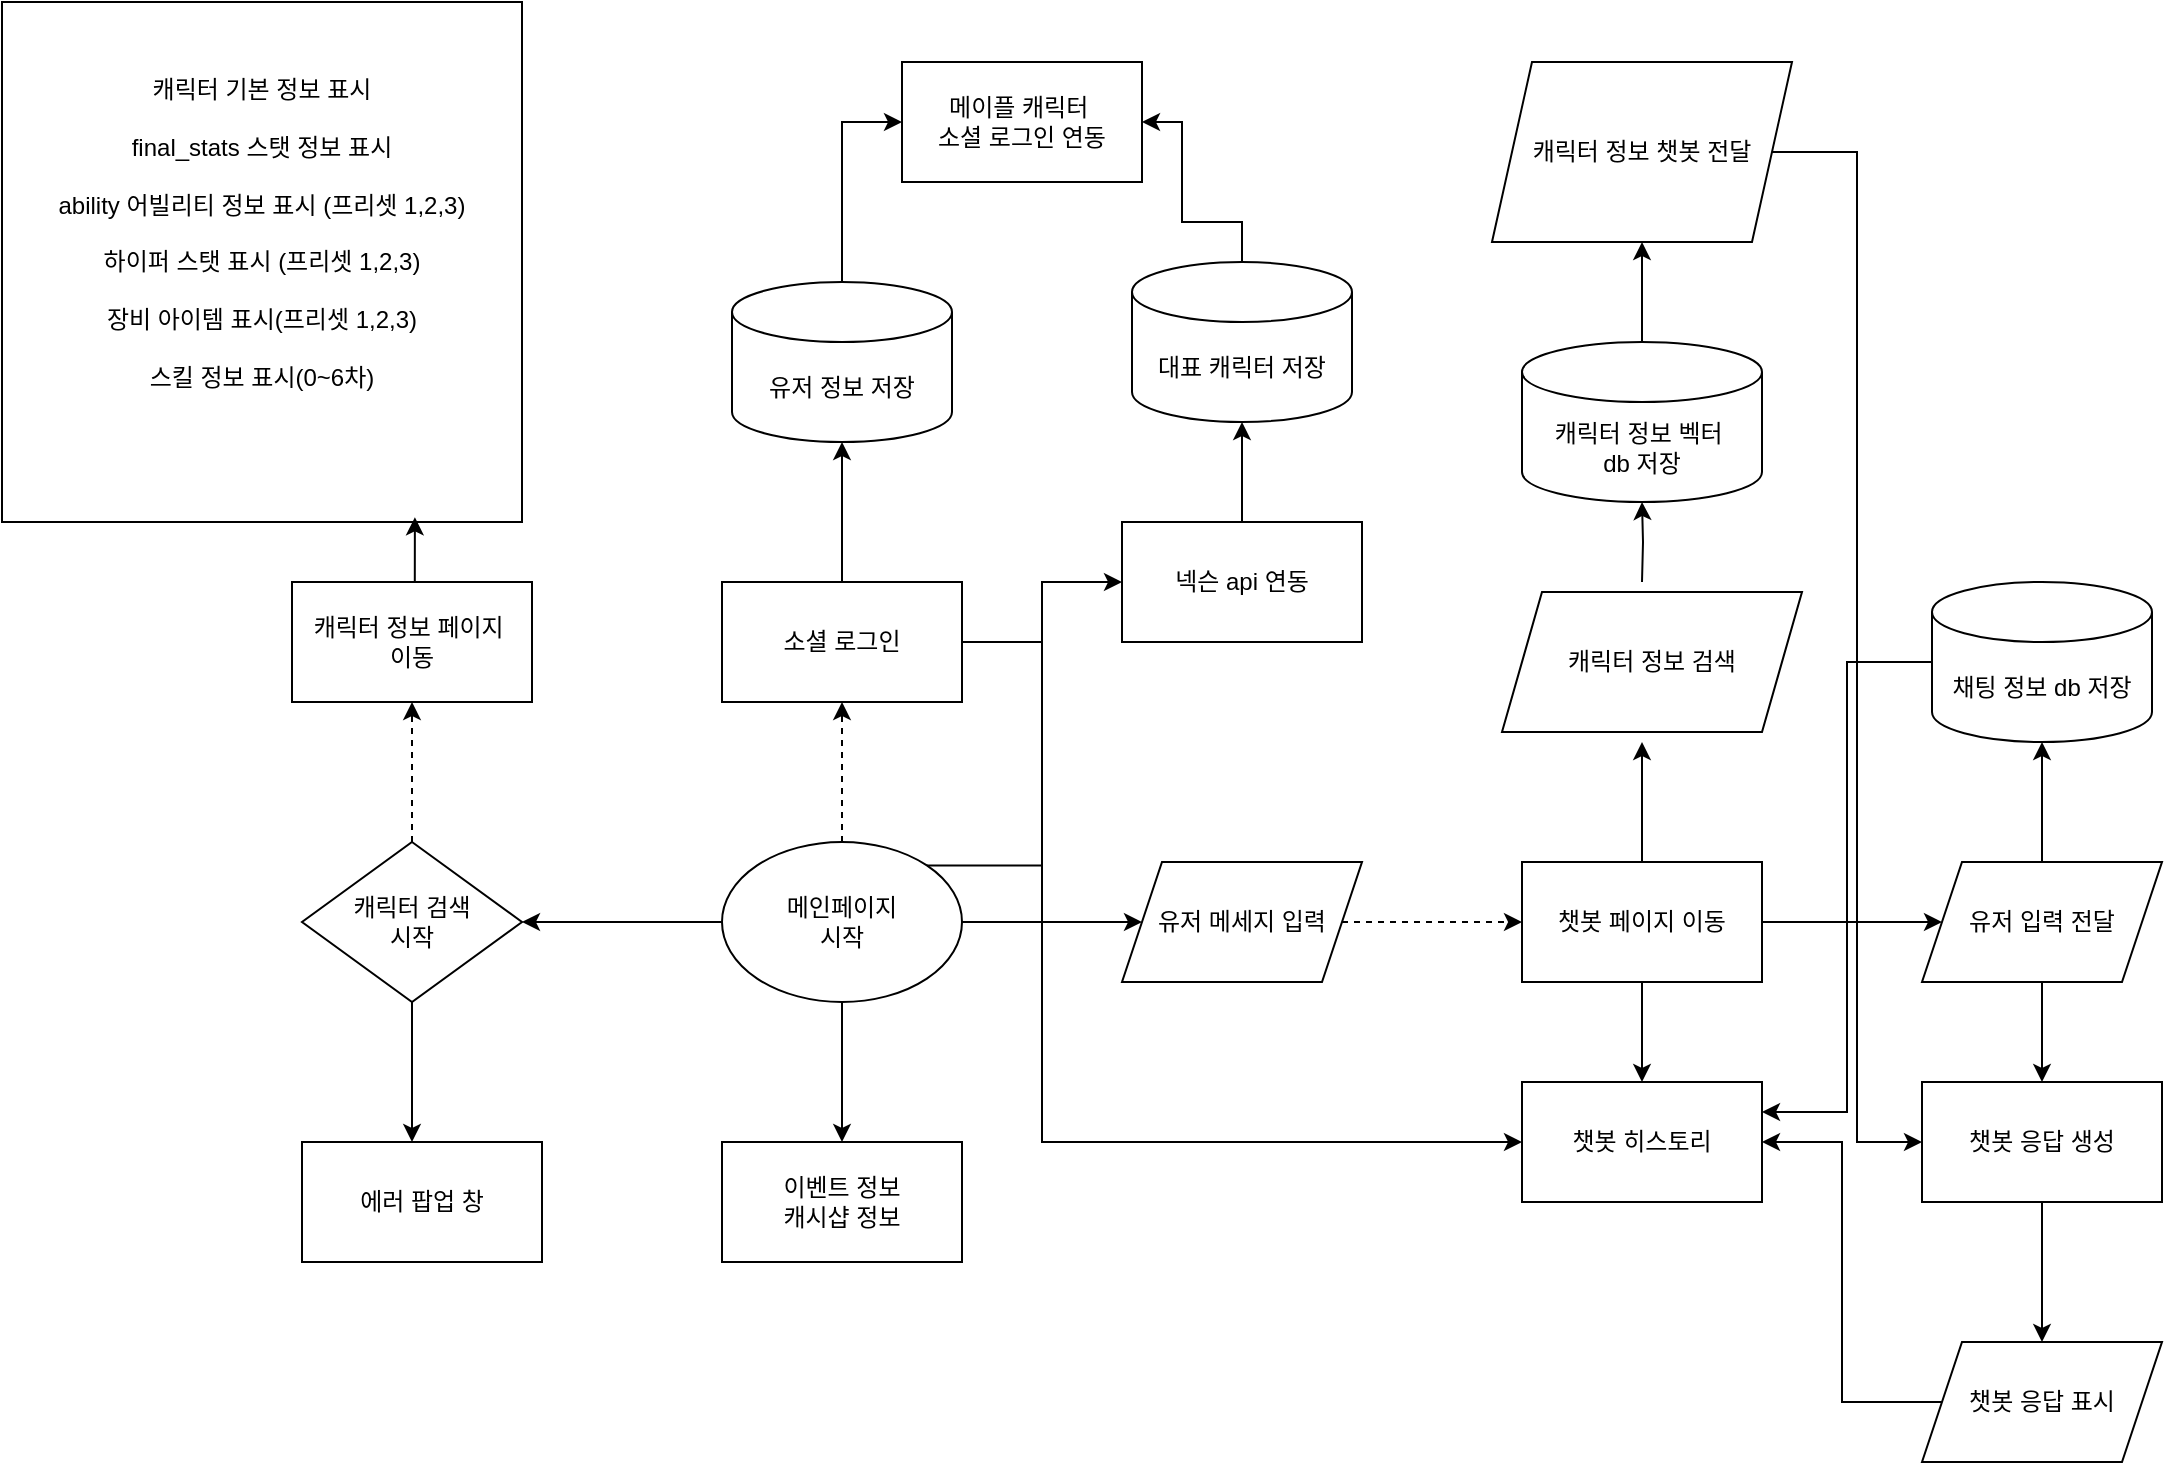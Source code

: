 <mxfile version="26.0.2">
  <diagram name="페이지-1" id="UuoymHlyMblfEIqOhMjH">
    <mxGraphModel dx="1434" dy="744" grid="1" gridSize="10" guides="1" tooltips="1" connect="1" arrows="1" fold="1" page="1" pageScale="1" pageWidth="1654" pageHeight="1169" math="0" shadow="0">
      <root>
        <mxCell id="0" />
        <mxCell id="1" parent="0" />
        <mxCell id="qQ_3SqKviYxJgSltQ_SL-3" style="edgeStyle=orthogonalEdgeStyle;rounded=0;orthogonalLoop=1;jettySize=auto;html=1;" parent="1" source="qQ_3SqKviYxJgSltQ_SL-1" edge="1">
          <mxGeometry relative="1" as="geometry">
            <mxPoint x="990" y="520" as="targetPoint" />
          </mxGeometry>
        </mxCell>
        <mxCell id="qQ_3SqKviYxJgSltQ_SL-14" style="edgeStyle=orthogonalEdgeStyle;rounded=0;orthogonalLoop=1;jettySize=auto;html=1;" parent="1" source="qQ_3SqKviYxJgSltQ_SL-1" edge="1">
          <mxGeometry relative="1" as="geometry">
            <mxPoint x="680" y="520" as="targetPoint" />
          </mxGeometry>
        </mxCell>
        <mxCell id="qQ_3SqKviYxJgSltQ_SL-21" style="edgeStyle=orthogonalEdgeStyle;rounded=0;orthogonalLoop=1;jettySize=auto;html=1;dashed=1;" parent="1" source="qQ_3SqKviYxJgSltQ_SL-1" edge="1">
          <mxGeometry relative="1" as="geometry">
            <mxPoint x="840" y="410" as="targetPoint" />
          </mxGeometry>
        </mxCell>
        <mxCell id="qiQFAFHn4V2MH5hQVQ7j-25" style="edgeStyle=orthogonalEdgeStyle;rounded=0;orthogonalLoop=1;jettySize=auto;html=1;exitX=1;exitY=0;exitDx=0;exitDy=0;entryX=0;entryY=0.5;entryDx=0;entryDy=0;" edge="1" parent="1" source="qQ_3SqKviYxJgSltQ_SL-1" target="qiQFAFHn4V2MH5hQVQ7j-23">
          <mxGeometry relative="1" as="geometry" />
        </mxCell>
        <mxCell id="qiQFAFHn4V2MH5hQVQ7j-42" style="edgeStyle=orthogonalEdgeStyle;rounded=0;orthogonalLoop=1;jettySize=auto;html=1;exitX=0.5;exitY=1;exitDx=0;exitDy=0;" edge="1" parent="1" source="qQ_3SqKviYxJgSltQ_SL-1" target="qiQFAFHn4V2MH5hQVQ7j-43">
          <mxGeometry relative="1" as="geometry">
            <mxPoint x="840" y="630" as="targetPoint" />
          </mxGeometry>
        </mxCell>
        <mxCell id="qQ_3SqKviYxJgSltQ_SL-1" value="메인페이지&lt;div&gt;시작&lt;/div&gt;" style="ellipse;whiteSpace=wrap;html=1;" parent="1" vertex="1">
          <mxGeometry x="780" y="480" width="120" height="80" as="geometry" />
        </mxCell>
        <mxCell id="qQ_3SqKviYxJgSltQ_SL-6" style="edgeStyle=orthogonalEdgeStyle;rounded=0;orthogonalLoop=1;jettySize=auto;html=1;exitX=1;exitY=0.5;exitDx=0;exitDy=0;entryX=0;entryY=0.5;entryDx=0;entryDy=0;dashed=1;" parent="1" source="qQ_3SqKviYxJgSltQ_SL-4" target="qQ_3SqKviYxJgSltQ_SL-5" edge="1">
          <mxGeometry relative="1" as="geometry" />
        </mxCell>
        <mxCell id="qQ_3SqKviYxJgSltQ_SL-4" value="유저 메세지 입력" style="shape=parallelogram;perimeter=parallelogramPerimeter;whiteSpace=wrap;html=1;fixedSize=1;" parent="1" vertex="1">
          <mxGeometry x="980" y="490" width="120" height="60" as="geometry" />
        </mxCell>
        <mxCell id="qQ_3SqKviYxJgSltQ_SL-8" style="edgeStyle=orthogonalEdgeStyle;rounded=0;orthogonalLoop=1;jettySize=auto;html=1;exitX=1;exitY=0.5;exitDx=0;exitDy=0;entryX=0;entryY=0.5;entryDx=0;entryDy=0;" parent="1" source="qQ_3SqKviYxJgSltQ_SL-5" target="qQ_3SqKviYxJgSltQ_SL-7" edge="1">
          <mxGeometry relative="1" as="geometry" />
        </mxCell>
        <mxCell id="qiQFAFHn4V2MH5hQVQ7j-14" style="edgeStyle=orthogonalEdgeStyle;rounded=0;orthogonalLoop=1;jettySize=auto;html=1;exitX=0.5;exitY=0;exitDx=0;exitDy=0;entryX=0.5;entryY=1;entryDx=0;entryDy=0;" edge="1" parent="1" source="qQ_3SqKviYxJgSltQ_SL-5">
          <mxGeometry relative="1" as="geometry">
            <mxPoint x="1240" y="430" as="targetPoint" />
          </mxGeometry>
        </mxCell>
        <mxCell id="qiQFAFHn4V2MH5hQVQ7j-32" style="edgeStyle=orthogonalEdgeStyle;rounded=0;orthogonalLoop=1;jettySize=auto;html=1;" edge="1" parent="1" source="qQ_3SqKviYxJgSltQ_SL-5" target="qiQFAFHn4V2MH5hQVQ7j-33">
          <mxGeometry relative="1" as="geometry">
            <mxPoint x="1240" y="620" as="targetPoint" />
          </mxGeometry>
        </mxCell>
        <mxCell id="qQ_3SqKviYxJgSltQ_SL-5" value="챗봇 페이지 이동" style="rounded=0;whiteSpace=wrap;html=1;" parent="1" vertex="1">
          <mxGeometry x="1180" y="490" width="120" height="60" as="geometry" />
        </mxCell>
        <mxCell id="qiQFAFHn4V2MH5hQVQ7j-1" style="edgeStyle=orthogonalEdgeStyle;rounded=0;orthogonalLoop=1;jettySize=auto;html=1;exitX=0.5;exitY=1;exitDx=0;exitDy=0;" edge="1" parent="1" source="qQ_3SqKviYxJgSltQ_SL-7" target="qQ_3SqKviYxJgSltQ_SL-10">
          <mxGeometry relative="1" as="geometry" />
        </mxCell>
        <mxCell id="qQ_3SqKviYxJgSltQ_SL-7" value="유저 입력 전달" style="shape=parallelogram;perimeter=parallelogramPerimeter;whiteSpace=wrap;html=1;fixedSize=1;" parent="1" vertex="1">
          <mxGeometry x="1380" y="490" width="120" height="60" as="geometry" />
        </mxCell>
        <mxCell id="qQ_3SqKviYxJgSltQ_SL-12" style="edgeStyle=orthogonalEdgeStyle;rounded=0;orthogonalLoop=1;jettySize=auto;html=1;exitX=0.5;exitY=1;exitDx=0;exitDy=0;" parent="1" source="qQ_3SqKviYxJgSltQ_SL-10" target="qQ_3SqKviYxJgSltQ_SL-11" edge="1">
          <mxGeometry relative="1" as="geometry" />
        </mxCell>
        <mxCell id="qQ_3SqKviYxJgSltQ_SL-10" value="챗봇 응답 생성" style="rounded=0;whiteSpace=wrap;html=1;" parent="1" vertex="1">
          <mxGeometry x="1380" y="600" width="120" height="60" as="geometry" />
        </mxCell>
        <mxCell id="qiQFAFHn4V2MH5hQVQ7j-36" style="edgeStyle=orthogonalEdgeStyle;rounded=0;orthogonalLoop=1;jettySize=auto;html=1;exitX=0;exitY=0.5;exitDx=0;exitDy=0;entryX=1;entryY=0.5;entryDx=0;entryDy=0;" edge="1" parent="1" source="qQ_3SqKviYxJgSltQ_SL-11" target="qiQFAFHn4V2MH5hQVQ7j-33">
          <mxGeometry relative="1" as="geometry" />
        </mxCell>
        <mxCell id="qQ_3SqKviYxJgSltQ_SL-11" value="챗봇 응답 표시" style="shape=parallelogram;perimeter=parallelogramPerimeter;whiteSpace=wrap;html=1;fixedSize=1;" parent="1" vertex="1">
          <mxGeometry x="1380" y="730" width="120" height="60" as="geometry" />
        </mxCell>
        <mxCell id="qQ_3SqKviYxJgSltQ_SL-16" style="edgeStyle=orthogonalEdgeStyle;rounded=0;orthogonalLoop=1;jettySize=auto;html=1;dashed=1;" parent="1" source="qQ_3SqKviYxJgSltQ_SL-15" edge="1">
          <mxGeometry relative="1" as="geometry">
            <mxPoint x="625" y="410" as="targetPoint" />
          </mxGeometry>
        </mxCell>
        <mxCell id="qQ_3SqKviYxJgSltQ_SL-17" style="edgeStyle=orthogonalEdgeStyle;rounded=0;orthogonalLoop=1;jettySize=auto;html=1;exitX=0.5;exitY=1;exitDx=0;exitDy=0;" parent="1" source="qQ_3SqKviYxJgSltQ_SL-15" edge="1">
          <mxGeometry relative="1" as="geometry">
            <mxPoint x="625" y="630" as="targetPoint" />
          </mxGeometry>
        </mxCell>
        <mxCell id="qQ_3SqKviYxJgSltQ_SL-15" value="캐릭터 검색&lt;div&gt;시작&lt;/div&gt;" style="rhombus;whiteSpace=wrap;html=1;" parent="1" vertex="1">
          <mxGeometry x="570" y="480" width="110" height="80" as="geometry" />
        </mxCell>
        <mxCell id="qQ_3SqKviYxJgSltQ_SL-18" value="캐릭터 정보 페이지&amp;nbsp;&lt;div&gt;이동&lt;/div&gt;" style="rounded=0;whiteSpace=wrap;html=1;" parent="1" vertex="1">
          <mxGeometry x="565" y="350" width="120" height="60" as="geometry" />
        </mxCell>
        <mxCell id="qQ_3SqKviYxJgSltQ_SL-19" value="에러 팝업 창" style="rounded=0;whiteSpace=wrap;html=1;" parent="1" vertex="1">
          <mxGeometry x="570" y="630" width="120" height="60" as="geometry" />
        </mxCell>
        <mxCell id="qiQFAFHn4V2MH5hQVQ7j-3" style="edgeStyle=orthogonalEdgeStyle;rounded=0;orthogonalLoop=1;jettySize=auto;html=1;" edge="1" parent="1" source="qQ_3SqKviYxJgSltQ_SL-22" target="qiQFAFHn4V2MH5hQVQ7j-2">
          <mxGeometry relative="1" as="geometry" />
        </mxCell>
        <mxCell id="qiQFAFHn4V2MH5hQVQ7j-34" style="edgeStyle=orthogonalEdgeStyle;rounded=0;orthogonalLoop=1;jettySize=auto;html=1;exitX=1;exitY=0.5;exitDx=0;exitDy=0;entryX=0;entryY=0.5;entryDx=0;entryDy=0;" edge="1" parent="1" source="qQ_3SqKviYxJgSltQ_SL-22" target="qiQFAFHn4V2MH5hQVQ7j-33">
          <mxGeometry relative="1" as="geometry">
            <Array as="points">
              <mxPoint x="940" y="380" />
              <mxPoint x="940" y="630" />
            </Array>
          </mxGeometry>
        </mxCell>
        <mxCell id="qQ_3SqKviYxJgSltQ_SL-22" value="소셜 로그인" style="rounded=0;whiteSpace=wrap;html=1;" parent="1" vertex="1">
          <mxGeometry x="780" y="350" width="120" height="60" as="geometry" />
        </mxCell>
        <mxCell id="qiQFAFHn4V2MH5hQVQ7j-28" style="edgeStyle=orthogonalEdgeStyle;rounded=0;orthogonalLoop=1;jettySize=auto;html=1;exitX=0.5;exitY=0;exitDx=0;exitDy=0;exitPerimeter=0;entryX=0;entryY=0.5;entryDx=0;entryDy=0;" edge="1" parent="1" source="qiQFAFHn4V2MH5hQVQ7j-2" target="qiQFAFHn4V2MH5hQVQ7j-30">
          <mxGeometry relative="1" as="geometry">
            <mxPoint x="840" y="130" as="targetPoint" />
          </mxGeometry>
        </mxCell>
        <mxCell id="qiQFAFHn4V2MH5hQVQ7j-2" value="유저 정보 저장" style="shape=cylinder3;whiteSpace=wrap;html=1;boundedLbl=1;backgroundOutline=1;size=15;" vertex="1" parent="1">
          <mxGeometry x="785" y="200" width="110" height="80" as="geometry" />
        </mxCell>
        <mxCell id="qiQFAFHn4V2MH5hQVQ7j-37" style="edgeStyle=orthogonalEdgeStyle;rounded=0;orthogonalLoop=1;jettySize=auto;html=1;exitX=0;exitY=0.5;exitDx=0;exitDy=0;exitPerimeter=0;entryX=1;entryY=0.25;entryDx=0;entryDy=0;" edge="1" parent="1" source="qiQFAFHn4V2MH5hQVQ7j-4" target="qiQFAFHn4V2MH5hQVQ7j-33">
          <mxGeometry relative="1" as="geometry" />
        </mxCell>
        <mxCell id="qiQFAFHn4V2MH5hQVQ7j-4" value="채팅 정보 db 저장" style="shape=cylinder3;whiteSpace=wrap;html=1;boundedLbl=1;backgroundOutline=1;size=15;" vertex="1" parent="1">
          <mxGeometry x="1385" y="350" width="110" height="80" as="geometry" />
        </mxCell>
        <mxCell id="qiQFAFHn4V2MH5hQVQ7j-5" style="edgeStyle=orthogonalEdgeStyle;rounded=0;orthogonalLoop=1;jettySize=auto;html=1;exitX=0.5;exitY=0;exitDx=0;exitDy=0;entryX=0.5;entryY=1;entryDx=0;entryDy=0;entryPerimeter=0;" edge="1" parent="1" source="qQ_3SqKviYxJgSltQ_SL-7" target="qiQFAFHn4V2MH5hQVQ7j-4">
          <mxGeometry relative="1" as="geometry" />
        </mxCell>
        <mxCell id="qiQFAFHn4V2MH5hQVQ7j-18" style="edgeStyle=orthogonalEdgeStyle;rounded=0;orthogonalLoop=1;jettySize=auto;html=1;" edge="1" parent="1" source="qiQFAFHn4V2MH5hQVQ7j-13" target="qiQFAFHn4V2MH5hQVQ7j-17">
          <mxGeometry relative="1" as="geometry" />
        </mxCell>
        <mxCell id="qiQFAFHn4V2MH5hQVQ7j-13" value="캐릭터 정보 벡터&amp;nbsp;&lt;div&gt;db 저장&lt;/div&gt;" style="shape=cylinder3;whiteSpace=wrap;html=1;boundedLbl=1;backgroundOutline=1;size=15;" vertex="1" parent="1">
          <mxGeometry x="1180" y="230" width="120" height="80" as="geometry" />
        </mxCell>
        <mxCell id="qiQFAFHn4V2MH5hQVQ7j-15" style="edgeStyle=orthogonalEdgeStyle;rounded=0;orthogonalLoop=1;jettySize=auto;html=1;exitX=0.5;exitY=0;exitDx=0;exitDy=0;entryX=0.5;entryY=1;entryDx=0;entryDy=0;entryPerimeter=0;" edge="1" parent="1" target="qiQFAFHn4V2MH5hQVQ7j-13">
          <mxGeometry relative="1" as="geometry">
            <mxPoint x="1240" y="350" as="sourcePoint" />
          </mxGeometry>
        </mxCell>
        <mxCell id="qiQFAFHn4V2MH5hQVQ7j-16" value="캐릭터 정보 검색" style="shape=parallelogram;perimeter=parallelogramPerimeter;whiteSpace=wrap;html=1;fixedSize=1;" vertex="1" parent="1">
          <mxGeometry x="1170" y="355" width="150" height="70" as="geometry" />
        </mxCell>
        <mxCell id="qiQFAFHn4V2MH5hQVQ7j-19" style="edgeStyle=orthogonalEdgeStyle;rounded=0;orthogonalLoop=1;jettySize=auto;html=1;entryX=0;entryY=0.5;entryDx=0;entryDy=0;" edge="1" parent="1" source="qiQFAFHn4V2MH5hQVQ7j-17" target="qQ_3SqKviYxJgSltQ_SL-10">
          <mxGeometry relative="1" as="geometry" />
        </mxCell>
        <mxCell id="qiQFAFHn4V2MH5hQVQ7j-17" value="캐릭터 정보 챗봇 전달" style="shape=parallelogram;perimeter=parallelogramPerimeter;whiteSpace=wrap;html=1;fixedSize=1;" vertex="1" parent="1">
          <mxGeometry x="1165" y="90" width="150" height="90" as="geometry" />
        </mxCell>
        <mxCell id="qiQFAFHn4V2MH5hQVQ7j-26" style="edgeStyle=orthogonalEdgeStyle;rounded=0;orthogonalLoop=1;jettySize=auto;html=1;exitX=0.5;exitY=0;exitDx=0;exitDy=0;" edge="1" parent="1" source="qiQFAFHn4V2MH5hQVQ7j-23">
          <mxGeometry relative="1" as="geometry">
            <mxPoint x="1040" y="270" as="targetPoint" />
          </mxGeometry>
        </mxCell>
        <mxCell id="qiQFAFHn4V2MH5hQVQ7j-23" value="넥슨 api 연동" style="rounded=0;whiteSpace=wrap;html=1;" vertex="1" parent="1">
          <mxGeometry x="980" y="320" width="120" height="60" as="geometry" />
        </mxCell>
        <mxCell id="qiQFAFHn4V2MH5hQVQ7j-29" style="edgeStyle=orthogonalEdgeStyle;rounded=0;orthogonalLoop=1;jettySize=auto;html=1;exitX=0.5;exitY=0;exitDx=0;exitDy=0;exitPerimeter=0;" edge="1" parent="1" source="qiQFAFHn4V2MH5hQVQ7j-27" target="qiQFAFHn4V2MH5hQVQ7j-30">
          <mxGeometry relative="1" as="geometry">
            <mxPoint x="1040" y="130" as="targetPoint" />
            <Array as="points">
              <mxPoint x="1040" y="170" />
              <mxPoint x="1010" y="170" />
              <mxPoint x="1010" y="120" />
            </Array>
          </mxGeometry>
        </mxCell>
        <mxCell id="qiQFAFHn4V2MH5hQVQ7j-27" value="대표 캐릭터 저장" style="shape=cylinder3;whiteSpace=wrap;html=1;boundedLbl=1;backgroundOutline=1;size=15;" vertex="1" parent="1">
          <mxGeometry x="985" y="190" width="110" height="80" as="geometry" />
        </mxCell>
        <mxCell id="qiQFAFHn4V2MH5hQVQ7j-30" value="메이플 캐릭터&amp;nbsp;&lt;div&gt;소셜 로그인 연동&lt;/div&gt;" style="rounded=0;whiteSpace=wrap;html=1;" vertex="1" parent="1">
          <mxGeometry x="870" y="90" width="120" height="60" as="geometry" />
        </mxCell>
        <mxCell id="qiQFAFHn4V2MH5hQVQ7j-33" value="챗봇 히스토리" style="rounded=0;whiteSpace=wrap;html=1;" vertex="1" parent="1">
          <mxGeometry x="1180" y="600" width="120" height="60" as="geometry" />
        </mxCell>
        <mxCell id="qiQFAFHn4V2MH5hQVQ7j-39" value="캐릭터 기본 정보 표시&lt;div&gt;&lt;br&gt;&lt;/div&gt;&lt;div&gt;final_stats 스탯 정보 표시&lt;/div&gt;&lt;div&gt;&lt;br&gt;&lt;/div&gt;&lt;div&gt;ability 어빌리티 정보 표시 (프리셋 1,2,3)&lt;/div&gt;&lt;div&gt;&lt;br&gt;&lt;/div&gt;&lt;div&gt;하이퍼 스탯 표시 (프리셋 1,2,3)&lt;/div&gt;&lt;div&gt;&lt;br&gt;&lt;/div&gt;&lt;div&gt;장비 아이템 표시&lt;span style=&quot;background-color: transparent; color: light-dark(rgb(0, 0, 0), rgb(255, 255, 255));&quot;&gt;(프리셋 1,2,3)&lt;/span&gt;&lt;/div&gt;&lt;div&gt;&lt;span style=&quot;background-color: transparent; color: light-dark(rgb(0, 0, 0), rgb(255, 255, 255));&quot;&gt;&lt;br&gt;&lt;/span&gt;&lt;/div&gt;&lt;div&gt;스킬 정보 표시(0~6차)&lt;/div&gt;&lt;div&gt;&lt;br&gt;&lt;/div&gt;&lt;div&gt;&lt;br&gt;&lt;/div&gt;" style="whiteSpace=wrap;html=1;aspect=fixed;" vertex="1" parent="1">
          <mxGeometry x="420" y="60" width="260" height="260" as="geometry" />
        </mxCell>
        <mxCell id="qiQFAFHn4V2MH5hQVQ7j-41" style="edgeStyle=orthogonalEdgeStyle;rounded=0;orthogonalLoop=1;jettySize=auto;html=1;exitX=0.5;exitY=0;exitDx=0;exitDy=0;entryX=0.794;entryY=0.991;entryDx=0;entryDy=0;entryPerimeter=0;" edge="1" parent="1" source="qQ_3SqKviYxJgSltQ_SL-18" target="qiQFAFHn4V2MH5hQVQ7j-39">
          <mxGeometry relative="1" as="geometry" />
        </mxCell>
        <mxCell id="qiQFAFHn4V2MH5hQVQ7j-43" value="이벤트 정보&lt;div&gt;캐시샵 정보&lt;/div&gt;" style="rounded=0;whiteSpace=wrap;html=1;" vertex="1" parent="1">
          <mxGeometry x="780" y="630" width="120" height="60" as="geometry" />
        </mxCell>
      </root>
    </mxGraphModel>
  </diagram>
</mxfile>
